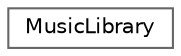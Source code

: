 digraph "Graphical Class Hierarchy"
{
 // LATEX_PDF_SIZE
  bgcolor="transparent";
  edge [fontname=Helvetica,fontsize=10,labelfontname=Helvetica,labelfontsize=10];
  node [fontname=Helvetica,fontsize=10,shape=box,height=0.2,width=0.4];
  rankdir="LR";
  Node0 [label="MusicLibrary",height=0.2,width=0.4,color="grey40", fillcolor="white", style="filled",URL="$db/d1a/struct_music_library.html",tooltip=" "];
}
